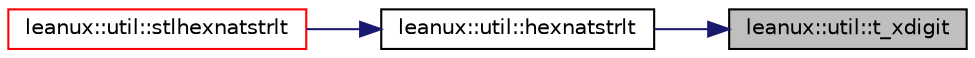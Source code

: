 digraph "leanux::util::t_xdigit"
{
 // LATEX_PDF_SIZE
  bgcolor="transparent";
  edge [fontname="Helvetica",fontsize="10",labelfontname="Helvetica",labelfontsize="10"];
  node [fontname="Helvetica",fontsize="10",shape=record];
  rankdir="RL";
  Node1 [label="leanux::util::t_xdigit",height=0.2,width=0.4,color="black", fillcolor="grey75", style="filled", fontcolor="black",tooltip=" "];
  Node1 -> Node2 [dir="back",color="midnightblue",fontsize="10",style="solid",fontname="Helvetica"];
  Node2 [label="leanux::util::hexnatstrlt",height=0.2,width=0.4,color="black",URL="$namespaceleanux_1_1util.html#a956457b75f9b34b1bf10a7724ceebe7f",tooltip="STL natural less-than string compare."];
  Node2 -> Node3 [dir="back",color="midnightblue",fontsize="10",style="solid",fontname="Helvetica"];
  Node3 [label="leanux::util::stlhexnatstrlt",height=0.2,width=0.4,color="red",URL="$namespaceleanux_1_1util.html#a99a338bd02550dc25a08dfedd844e303",tooltip="STL natural less-than std::string compare, treating hex numbers as numbers."];
}
